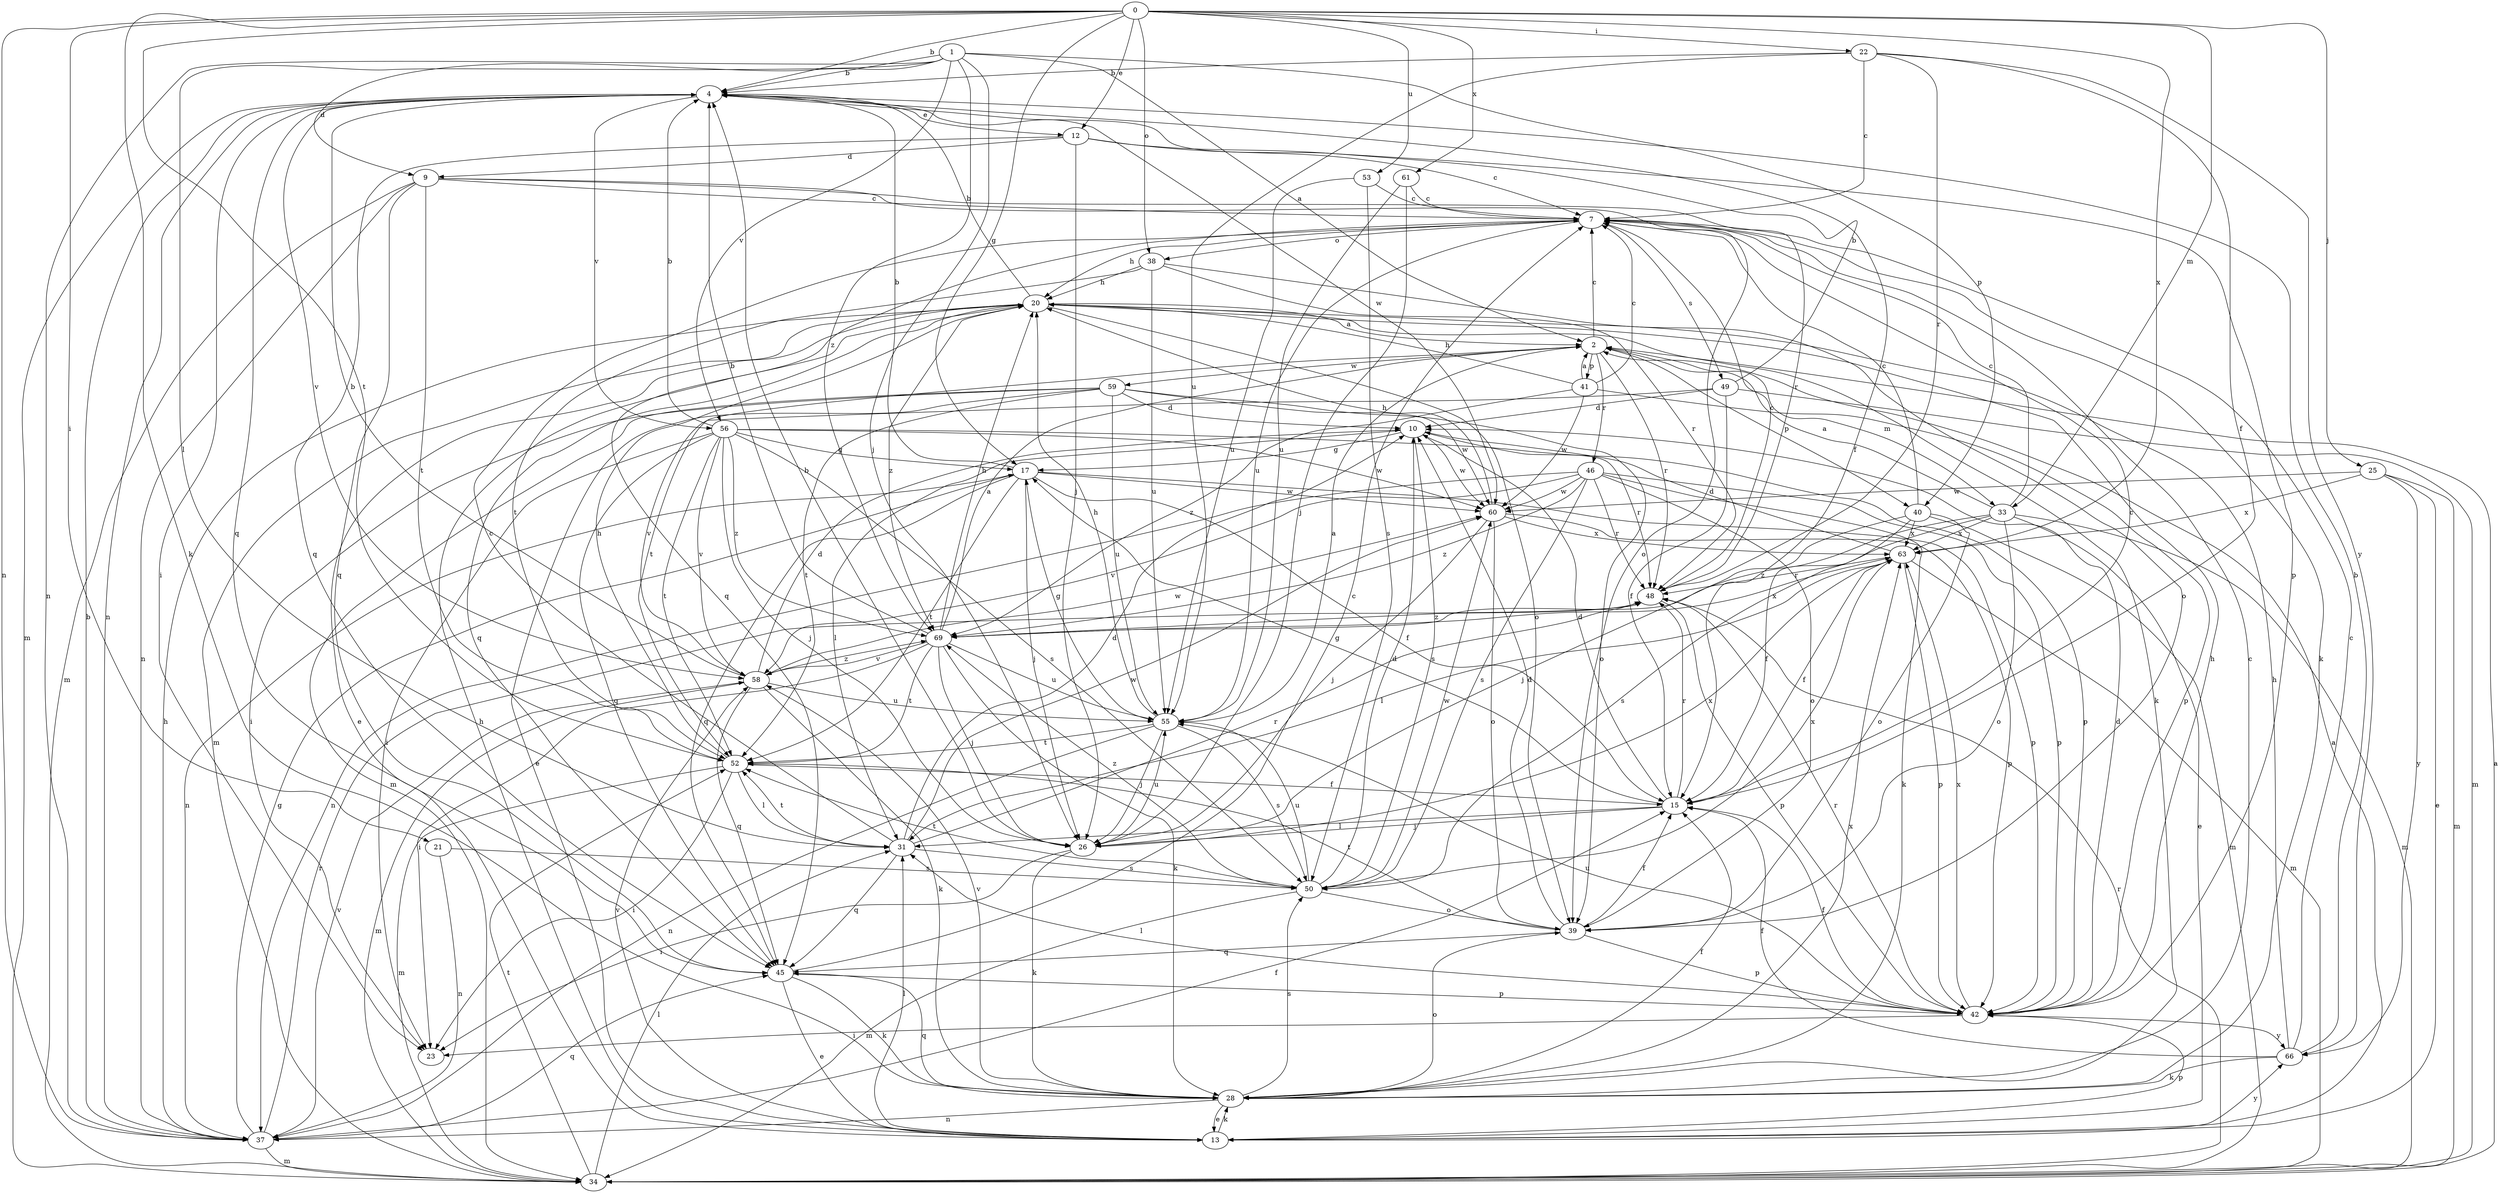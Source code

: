 strict digraph  {
0;
1;
2;
4;
7;
9;
10;
12;
13;
15;
17;
20;
21;
22;
23;
25;
26;
28;
31;
33;
34;
37;
38;
39;
40;
41;
42;
45;
46;
48;
49;
50;
52;
53;
55;
56;
58;
59;
60;
61;
63;
66;
69;
0 -> 4  [label=b];
0 -> 12  [label=e];
0 -> 17  [label=g];
0 -> 21  [label=i];
0 -> 22  [label=i];
0 -> 25  [label=j];
0 -> 28  [label=k];
0 -> 33  [label=m];
0 -> 37  [label=n];
0 -> 38  [label=o];
0 -> 52  [label=t];
0 -> 53  [label=u];
0 -> 61  [label=x];
0 -> 63  [label=x];
1 -> 2  [label=a];
1 -> 4  [label=b];
1 -> 9  [label=d];
1 -> 26  [label=j];
1 -> 31  [label=l];
1 -> 37  [label=n];
1 -> 40  [label=p];
1 -> 56  [label=v];
1 -> 69  [label=z];
2 -> 7  [label=c];
2 -> 33  [label=m];
2 -> 40  [label=p];
2 -> 41  [label=p];
2 -> 46  [label=r];
2 -> 48  [label=r];
2 -> 52  [label=t];
2 -> 59  [label=w];
4 -> 12  [label=e];
4 -> 15  [label=f];
4 -> 23  [label=i];
4 -> 34  [label=m];
4 -> 37  [label=n];
4 -> 45  [label=q];
4 -> 56  [label=v];
4 -> 58  [label=v];
4 -> 60  [label=w];
7 -> 20  [label=h];
7 -> 28  [label=k];
7 -> 38  [label=o];
7 -> 45  [label=q];
7 -> 49  [label=s];
7 -> 55  [label=u];
9 -> 7  [label=c];
9 -> 34  [label=m];
9 -> 37  [label=n];
9 -> 39  [label=o];
9 -> 45  [label=q];
9 -> 48  [label=r];
9 -> 52  [label=t];
10 -> 17  [label=g];
10 -> 31  [label=l];
10 -> 48  [label=r];
10 -> 50  [label=s];
10 -> 60  [label=w];
12 -> 7  [label=c];
12 -> 9  [label=d];
12 -> 26  [label=j];
12 -> 42  [label=p];
12 -> 45  [label=q];
13 -> 2  [label=a];
13 -> 20  [label=h];
13 -> 28  [label=k];
13 -> 31  [label=l];
13 -> 42  [label=p];
13 -> 58  [label=v];
13 -> 66  [label=y];
15 -> 7  [label=c];
15 -> 10  [label=d];
15 -> 17  [label=g];
15 -> 26  [label=j];
15 -> 31  [label=l];
15 -> 48  [label=r];
17 -> 4  [label=b];
17 -> 15  [label=f];
17 -> 26  [label=j];
17 -> 37  [label=n];
17 -> 42  [label=p];
17 -> 45  [label=q];
17 -> 52  [label=t];
17 -> 60  [label=w];
20 -> 2  [label=a];
20 -> 4  [label=b];
20 -> 13  [label=e];
20 -> 28  [label=k];
20 -> 34  [label=m];
20 -> 39  [label=o];
20 -> 45  [label=q];
20 -> 69  [label=z];
21 -> 37  [label=n];
21 -> 50  [label=s];
22 -> 4  [label=b];
22 -> 7  [label=c];
22 -> 15  [label=f];
22 -> 48  [label=r];
22 -> 55  [label=u];
22 -> 66  [label=y];
25 -> 13  [label=e];
25 -> 34  [label=m];
25 -> 60  [label=w];
25 -> 63  [label=x];
25 -> 66  [label=y];
26 -> 4  [label=b];
26 -> 23  [label=i];
26 -> 28  [label=k];
26 -> 55  [label=u];
26 -> 63  [label=x];
28 -> 7  [label=c];
28 -> 13  [label=e];
28 -> 15  [label=f];
28 -> 37  [label=n];
28 -> 39  [label=o];
28 -> 45  [label=q];
28 -> 50  [label=s];
28 -> 58  [label=v];
28 -> 63  [label=x];
31 -> 7  [label=c];
31 -> 10  [label=d];
31 -> 45  [label=q];
31 -> 48  [label=r];
31 -> 50  [label=s];
31 -> 52  [label=t];
31 -> 60  [label=w];
33 -> 2  [label=a];
33 -> 7  [label=c];
33 -> 13  [label=e];
33 -> 34  [label=m];
33 -> 39  [label=o];
33 -> 50  [label=s];
33 -> 63  [label=x];
33 -> 69  [label=z];
34 -> 2  [label=a];
34 -> 31  [label=l];
34 -> 48  [label=r];
34 -> 52  [label=t];
37 -> 4  [label=b];
37 -> 15  [label=f];
37 -> 17  [label=g];
37 -> 20  [label=h];
37 -> 34  [label=m];
37 -> 45  [label=q];
37 -> 48  [label=r];
37 -> 58  [label=v];
38 -> 20  [label=h];
38 -> 39  [label=o];
38 -> 48  [label=r];
38 -> 52  [label=t];
38 -> 55  [label=u];
39 -> 10  [label=d];
39 -> 15  [label=f];
39 -> 42  [label=p];
39 -> 45  [label=q];
39 -> 52  [label=t];
40 -> 7  [label=c];
40 -> 15  [label=f];
40 -> 26  [label=j];
40 -> 34  [label=m];
40 -> 39  [label=o];
40 -> 63  [label=x];
41 -> 2  [label=a];
41 -> 7  [label=c];
41 -> 20  [label=h];
41 -> 42  [label=p];
41 -> 60  [label=w];
41 -> 69  [label=z];
42 -> 10  [label=d];
42 -> 15  [label=f];
42 -> 20  [label=h];
42 -> 23  [label=i];
42 -> 31  [label=l];
42 -> 48  [label=r];
42 -> 55  [label=u];
42 -> 63  [label=x];
42 -> 66  [label=y];
45 -> 7  [label=c];
45 -> 13  [label=e];
45 -> 28  [label=k];
45 -> 42  [label=p];
46 -> 28  [label=k];
46 -> 37  [label=n];
46 -> 39  [label=o];
46 -> 42  [label=p];
46 -> 48  [label=r];
46 -> 50  [label=s];
46 -> 58  [label=v];
46 -> 60  [label=w];
46 -> 69  [label=z];
48 -> 7  [label=c];
48 -> 42  [label=p];
48 -> 69  [label=z];
49 -> 4  [label=b];
49 -> 10  [label=d];
49 -> 15  [label=f];
49 -> 34  [label=m];
49 -> 58  [label=v];
50 -> 10  [label=d];
50 -> 34  [label=m];
50 -> 39  [label=o];
50 -> 52  [label=t];
50 -> 55  [label=u];
50 -> 60  [label=w];
50 -> 63  [label=x];
50 -> 69  [label=z];
52 -> 15  [label=f];
52 -> 20  [label=h];
52 -> 23  [label=i];
52 -> 31  [label=l];
52 -> 34  [label=m];
53 -> 7  [label=c];
53 -> 50  [label=s];
53 -> 55  [label=u];
55 -> 2  [label=a];
55 -> 17  [label=g];
55 -> 20  [label=h];
55 -> 26  [label=j];
55 -> 37  [label=n];
55 -> 50  [label=s];
55 -> 52  [label=t];
56 -> 4  [label=b];
56 -> 17  [label=g];
56 -> 23  [label=i];
56 -> 26  [label=j];
56 -> 42  [label=p];
56 -> 45  [label=q];
56 -> 50  [label=s];
56 -> 52  [label=t];
56 -> 58  [label=v];
56 -> 60  [label=w];
56 -> 69  [label=z];
58 -> 4  [label=b];
58 -> 10  [label=d];
58 -> 28  [label=k];
58 -> 34  [label=m];
58 -> 45  [label=q];
58 -> 55  [label=u];
58 -> 60  [label=w];
58 -> 69  [label=z];
59 -> 10  [label=d];
59 -> 13  [label=e];
59 -> 23  [label=i];
59 -> 34  [label=m];
59 -> 39  [label=o];
59 -> 52  [label=t];
59 -> 55  [label=u];
59 -> 60  [label=w];
60 -> 20  [label=h];
60 -> 26  [label=j];
60 -> 39  [label=o];
60 -> 42  [label=p];
60 -> 63  [label=x];
61 -> 7  [label=c];
61 -> 26  [label=j];
61 -> 55  [label=u];
63 -> 10  [label=d];
63 -> 15  [label=f];
63 -> 31  [label=l];
63 -> 34  [label=m];
63 -> 42  [label=p];
63 -> 48  [label=r];
66 -> 4  [label=b];
66 -> 7  [label=c];
66 -> 15  [label=f];
66 -> 20  [label=h];
66 -> 28  [label=k];
69 -> 2  [label=a];
69 -> 4  [label=b];
69 -> 20  [label=h];
69 -> 23  [label=i];
69 -> 26  [label=j];
69 -> 28  [label=k];
69 -> 52  [label=t];
69 -> 55  [label=u];
69 -> 58  [label=v];
69 -> 63  [label=x];
}
